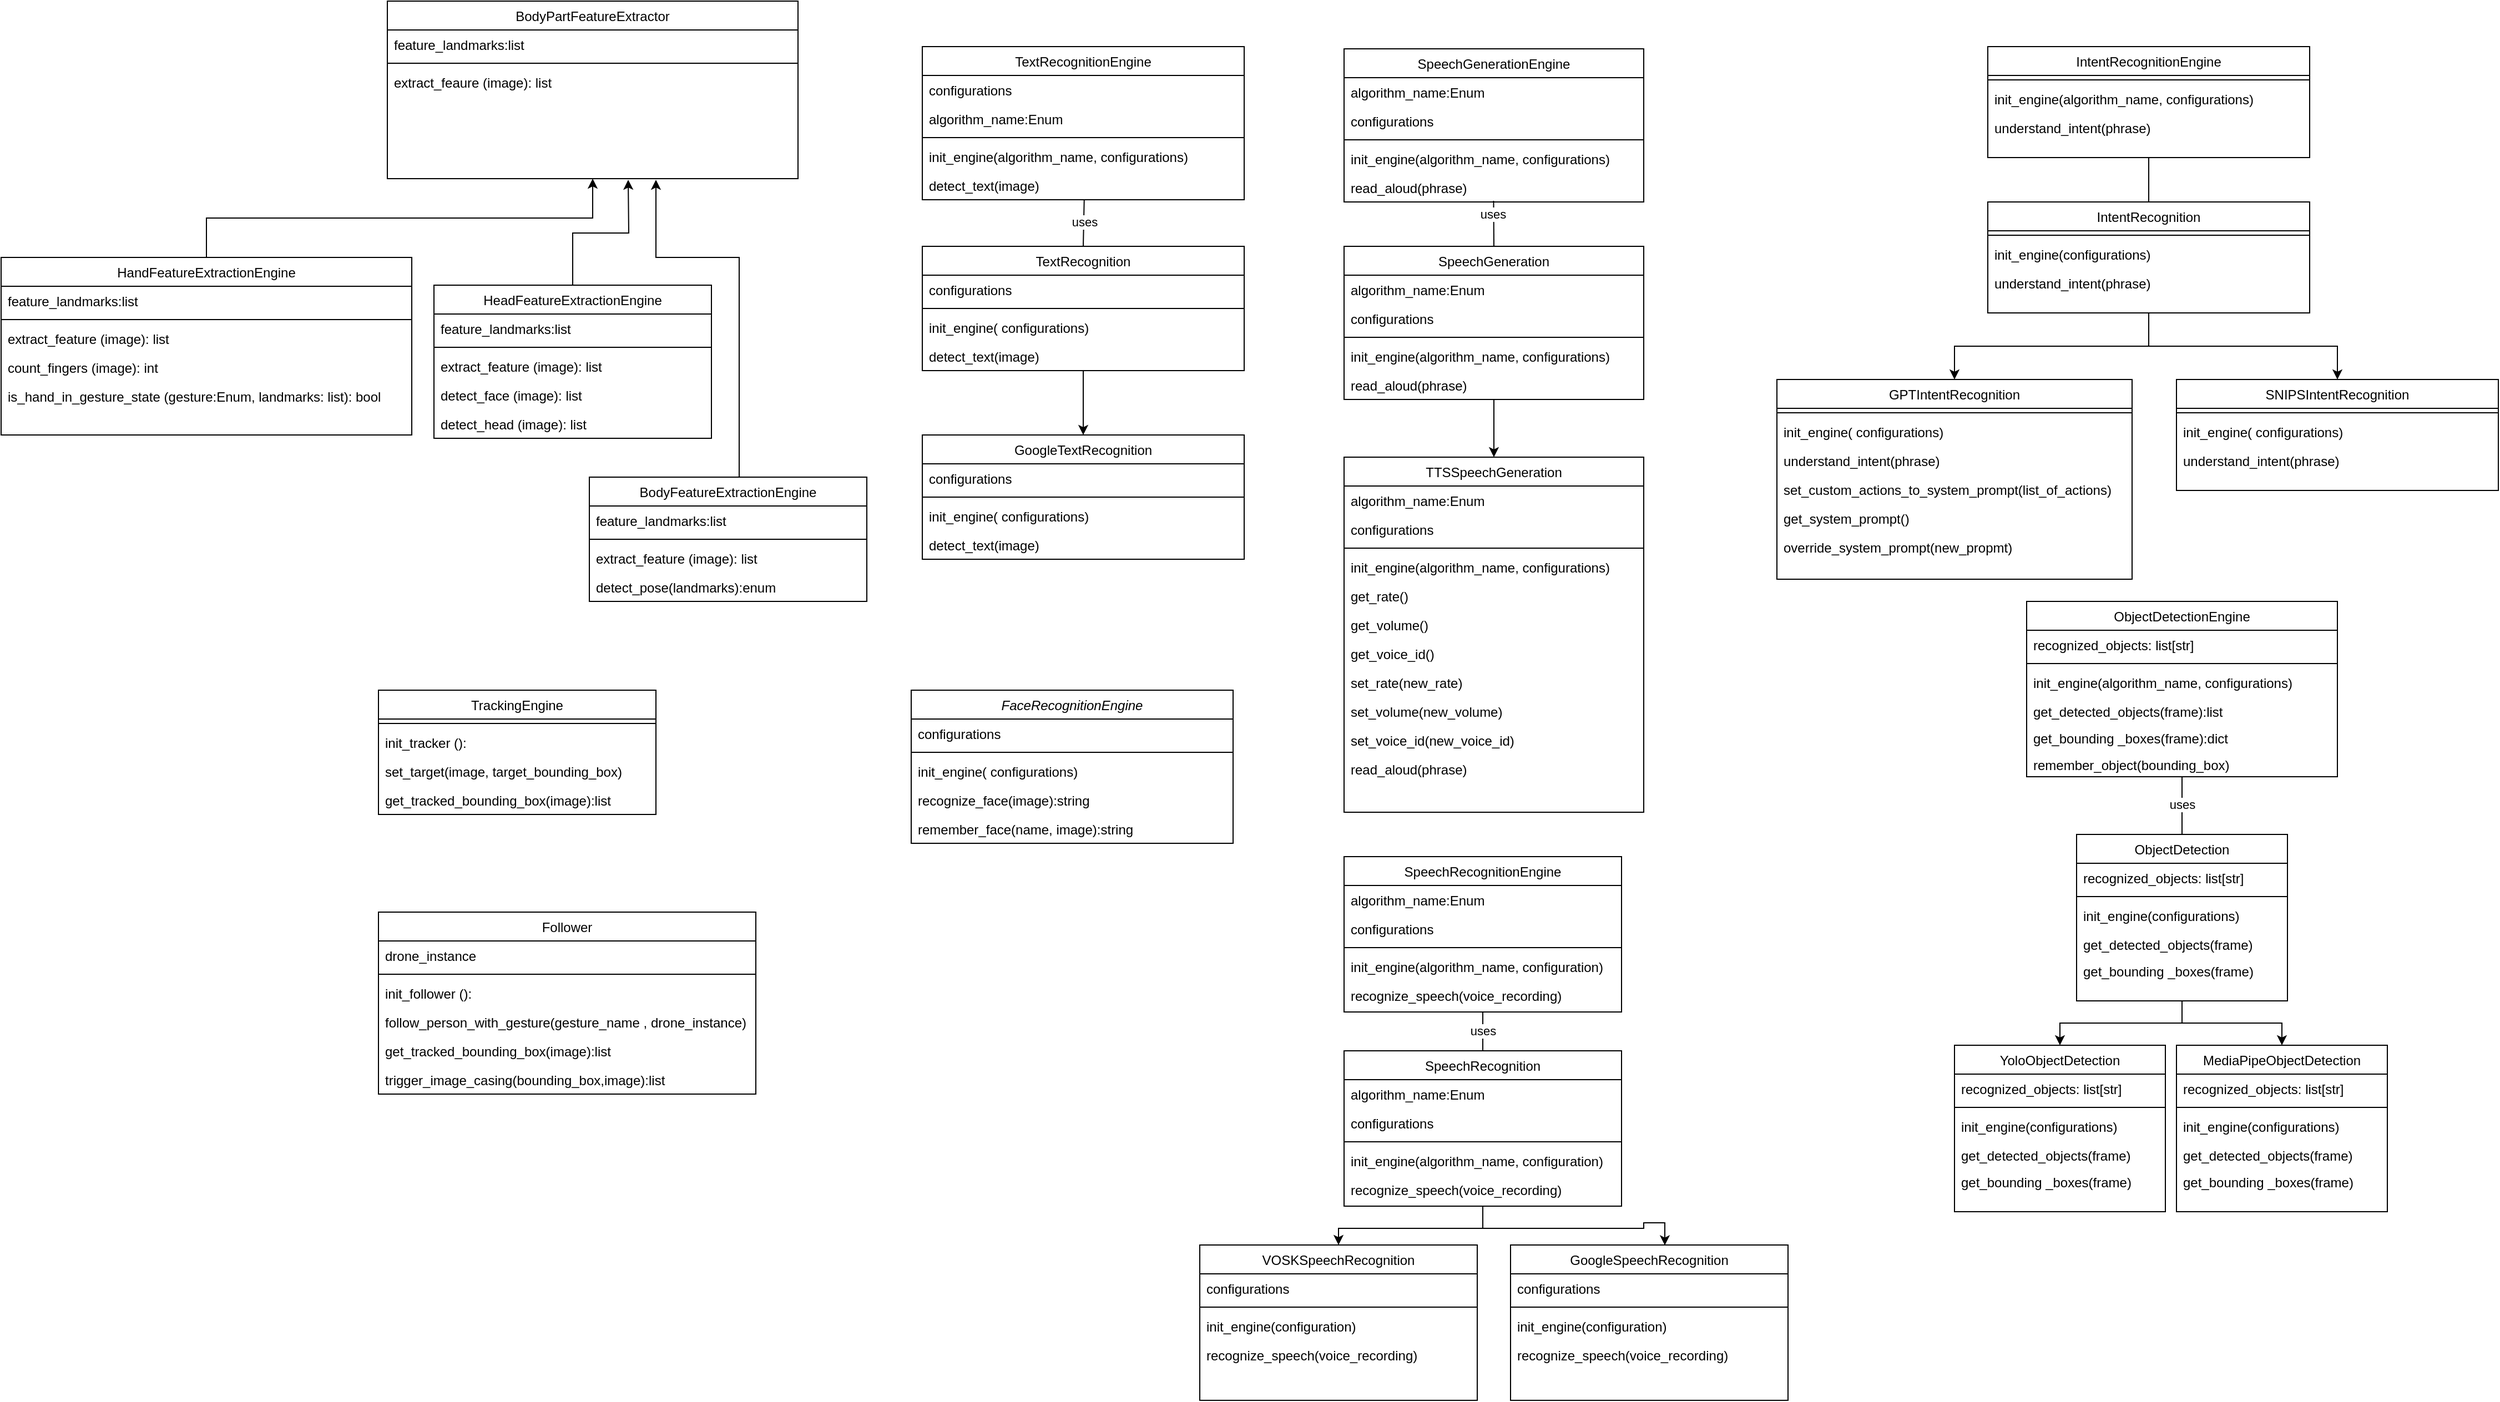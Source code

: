 <mxfile version="22.0.4" type="github">
  <diagram id="C5RBs43oDa-KdzZeNtuy" name="Page-1">
    <mxGraphModel dx="3430" dy="1370" grid="1" gridSize="10" guides="1" tooltips="1" connect="1" arrows="1" fold="1" page="1" pageScale="1" pageWidth="827" pageHeight="1169" math="0" shadow="0">
      <root>
        <mxCell id="WIyWlLk6GJQsqaUBKTNV-0" />
        <mxCell id="WIyWlLk6GJQsqaUBKTNV-1" parent="WIyWlLk6GJQsqaUBKTNV-0" />
        <mxCell id="zkfFHV4jXpPFQw0GAbJ--0" value="FaceRecognitionEngine" style="swimlane;fontStyle=2;align=center;verticalAlign=top;childLayout=stackLayout;horizontal=1;startSize=26;horizontalStack=0;resizeParent=1;resizeLast=0;collapsible=1;marginBottom=0;rounded=0;shadow=0;strokeWidth=1;" parent="WIyWlLk6GJQsqaUBKTNV-1" vertex="1">
          <mxGeometry x="80" y="640" width="290" height="138" as="geometry">
            <mxRectangle x="230" y="140" width="160" height="26" as="alternateBounds" />
          </mxGeometry>
        </mxCell>
        <mxCell id="zkfFHV4jXpPFQw0GAbJ--2" value="configurations" style="text;align=left;verticalAlign=top;spacingLeft=4;spacingRight=4;overflow=hidden;rotatable=0;points=[[0,0.5],[1,0.5]];portConstraint=eastwest;rounded=0;shadow=0;html=0;" parent="zkfFHV4jXpPFQw0GAbJ--0" vertex="1">
          <mxGeometry y="26" width="290" height="26" as="geometry" />
        </mxCell>
        <mxCell id="zkfFHV4jXpPFQw0GAbJ--4" value="" style="line;html=1;strokeWidth=1;align=left;verticalAlign=middle;spacingTop=-1;spacingLeft=3;spacingRight=3;rotatable=0;labelPosition=right;points=[];portConstraint=eastwest;" parent="zkfFHV4jXpPFQw0GAbJ--0" vertex="1">
          <mxGeometry y="52" width="290" height="8" as="geometry" />
        </mxCell>
        <mxCell id="l2ZgDO4dII3YP5zcnr-f-257" value="init_engine( configurations)" style="text;align=left;verticalAlign=top;spacingLeft=4;spacingRight=4;overflow=hidden;rotatable=0;points=[[0,0.5],[1,0.5]];portConstraint=eastwest;" vertex="1" parent="zkfFHV4jXpPFQw0GAbJ--0">
          <mxGeometry y="60" width="290" height="26" as="geometry" />
        </mxCell>
        <mxCell id="zkfFHV4jXpPFQw0GAbJ--5" value="recognize_face(image):string" style="text;align=left;verticalAlign=top;spacingLeft=4;spacingRight=4;overflow=hidden;rotatable=0;points=[[0,0.5],[1,0.5]];portConstraint=eastwest;" parent="zkfFHV4jXpPFQw0GAbJ--0" vertex="1">
          <mxGeometry y="86" width="290" height="26" as="geometry" />
        </mxCell>
        <mxCell id="l2ZgDO4dII3YP5zcnr-f-260" value="remember_face(name, image):string" style="text;align=left;verticalAlign=top;spacingLeft=4;spacingRight=4;overflow=hidden;rotatable=0;points=[[0,0.5],[1,0.5]];portConstraint=eastwest;" vertex="1" parent="zkfFHV4jXpPFQw0GAbJ--0">
          <mxGeometry y="112" width="290" height="26" as="geometry" />
        </mxCell>
        <mxCell id="zkfFHV4jXpPFQw0GAbJ--13" value="TextRecognitionEngine" style="swimlane;fontStyle=0;align=center;verticalAlign=top;childLayout=stackLayout;horizontal=1;startSize=26;horizontalStack=0;resizeParent=1;resizeLast=0;collapsible=1;marginBottom=0;rounded=0;shadow=0;strokeWidth=1;" parent="WIyWlLk6GJQsqaUBKTNV-1" vertex="1">
          <mxGeometry x="90" y="60" width="290" height="138" as="geometry">
            <mxRectangle x="340" y="380" width="170" height="26" as="alternateBounds" />
          </mxGeometry>
        </mxCell>
        <mxCell id="l2ZgDO4dII3YP5zcnr-f-207" value="configurations" style="text;align=left;verticalAlign=top;spacingLeft=4;spacingRight=4;overflow=hidden;rotatable=0;points=[[0,0.5],[1,0.5]];portConstraint=eastwest;rounded=0;shadow=0;html=0;" vertex="1" parent="zkfFHV4jXpPFQw0GAbJ--13">
          <mxGeometry y="26" width="290" height="26" as="geometry" />
        </mxCell>
        <mxCell id="l2ZgDO4dII3YP5zcnr-f-206" value="algorithm_name:Enum" style="text;align=left;verticalAlign=top;spacingLeft=4;spacingRight=4;overflow=hidden;rotatable=0;points=[[0,0.5],[1,0.5]];portConstraint=eastwest;" vertex="1" parent="zkfFHV4jXpPFQw0GAbJ--13">
          <mxGeometry y="52" width="290" height="26" as="geometry" />
        </mxCell>
        <mxCell id="zkfFHV4jXpPFQw0GAbJ--15" value="" style="line;html=1;strokeWidth=1;align=left;verticalAlign=middle;spacingTop=-1;spacingLeft=3;spacingRight=3;rotatable=0;labelPosition=right;points=[];portConstraint=eastwest;" parent="zkfFHV4jXpPFQw0GAbJ--13" vertex="1">
          <mxGeometry y="78" width="290" height="8" as="geometry" />
        </mxCell>
        <mxCell id="l2ZgDO4dII3YP5zcnr-f-208" value="init_engine(algorithm_name, configurations)" style="text;align=left;verticalAlign=top;spacingLeft=4;spacingRight=4;overflow=hidden;rotatable=0;points=[[0,0.5],[1,0.5]];portConstraint=eastwest;" vertex="1" parent="zkfFHV4jXpPFQw0GAbJ--13">
          <mxGeometry y="86" width="290" height="26" as="geometry" />
        </mxCell>
        <mxCell id="l2ZgDO4dII3YP5zcnr-f-209" value="detect_text(image)" style="text;align=left;verticalAlign=top;spacingLeft=4;spacingRight=4;overflow=hidden;rotatable=0;points=[[0,0.5],[1,0.5]];portConstraint=eastwest;" vertex="1" parent="zkfFHV4jXpPFQw0GAbJ--13">
          <mxGeometry y="112" width="290" height="26" as="geometry" />
        </mxCell>
        <mxCell id="l2ZgDO4dII3YP5zcnr-f-74" value="" style="edgeStyle=orthogonalEdgeStyle;rounded=0;orthogonalLoop=1;jettySize=auto;html=1;entryX=0.5;entryY=0;entryDx=0;entryDy=0;" edge="1" parent="WIyWlLk6GJQsqaUBKTNV-1" source="l2ZgDO4dII3YP5zcnr-f-0" target="l2ZgDO4dII3YP5zcnr-f-81">
          <mxGeometry relative="1" as="geometry" />
        </mxCell>
        <mxCell id="l2ZgDO4dII3YP5zcnr-f-87" style="edgeStyle=orthogonalEdgeStyle;rounded=0;orthogonalLoop=1;jettySize=auto;html=1;" edge="1" parent="WIyWlLk6GJQsqaUBKTNV-1" source="l2ZgDO4dII3YP5zcnr-f-0" target="l2ZgDO4dII3YP5zcnr-f-68">
          <mxGeometry relative="1" as="geometry" />
        </mxCell>
        <mxCell id="l2ZgDO4dII3YP5zcnr-f-0" value="ObjectDetection" style="swimlane;fontStyle=0;align=center;verticalAlign=top;childLayout=stackLayout;horizontal=1;startSize=26;horizontalStack=0;resizeParent=1;resizeLast=0;collapsible=1;marginBottom=0;rounded=0;shadow=0;strokeWidth=1;" vertex="1" parent="WIyWlLk6GJQsqaUBKTNV-1">
          <mxGeometry x="1130" y="770" width="190" height="150" as="geometry">
            <mxRectangle x="550" y="140" width="160" height="26" as="alternateBounds" />
          </mxGeometry>
        </mxCell>
        <mxCell id="l2ZgDO4dII3YP5zcnr-f-1" value="recognized_objects: list[str]&#xa;" style="text;align=left;verticalAlign=top;spacingLeft=4;spacingRight=4;overflow=hidden;rotatable=0;points=[[0,0.5],[1,0.5]];portConstraint=eastwest;" vertex="1" parent="l2ZgDO4dII3YP5zcnr-f-0">
          <mxGeometry y="26" width="190" height="26" as="geometry" />
        </mxCell>
        <mxCell id="l2ZgDO4dII3YP5zcnr-f-6" value="" style="line;html=1;strokeWidth=1;align=left;verticalAlign=middle;spacingTop=-1;spacingLeft=3;spacingRight=3;rotatable=0;labelPosition=right;points=[];portConstraint=eastwest;" vertex="1" parent="l2ZgDO4dII3YP5zcnr-f-0">
          <mxGeometry y="52" width="190" height="8" as="geometry" />
        </mxCell>
        <mxCell id="l2ZgDO4dII3YP5zcnr-f-7" value="init_engine(configurations)" style="text;align=left;verticalAlign=top;spacingLeft=4;spacingRight=4;overflow=hidden;rotatable=0;points=[[0,0.5],[1,0.5]];portConstraint=eastwest;" vertex="1" parent="l2ZgDO4dII3YP5zcnr-f-0">
          <mxGeometry y="60" width="190" height="26" as="geometry" />
        </mxCell>
        <mxCell id="l2ZgDO4dII3YP5zcnr-f-8" value="get_detected_objects(frame)" style="text;align=left;verticalAlign=top;spacingLeft=4;spacingRight=4;overflow=hidden;rotatable=0;points=[[0,0.5],[1,0.5]];portConstraint=eastwest;" vertex="1" parent="l2ZgDO4dII3YP5zcnr-f-0">
          <mxGeometry y="86" width="190" height="24" as="geometry" />
        </mxCell>
        <mxCell id="l2ZgDO4dII3YP5zcnr-f-67" value="get_bounding _boxes(frame)" style="text;align=left;verticalAlign=top;spacingLeft=4;spacingRight=4;overflow=hidden;rotatable=0;points=[[0,0.5],[1,0.5]];portConstraint=eastwest;" vertex="1" parent="l2ZgDO4dII3YP5zcnr-f-0">
          <mxGeometry y="110" width="190" height="24" as="geometry" />
        </mxCell>
        <mxCell id="l2ZgDO4dII3YP5zcnr-f-43" value="" style="edgeStyle=orthogonalEdgeStyle;rounded=0;orthogonalLoop=1;jettySize=auto;html=1;exitX=0.5;exitY=1;exitDx=0;exitDy=0;" edge="1" parent="WIyWlLk6GJQsqaUBKTNV-1" source="l2ZgDO4dII3YP5zcnr-f-9" target="l2ZgDO4dII3YP5zcnr-f-39">
          <mxGeometry relative="1" as="geometry" />
        </mxCell>
        <mxCell id="l2ZgDO4dII3YP5zcnr-f-48" value="" style="edgeStyle=orthogonalEdgeStyle;rounded=0;orthogonalLoop=1;jettySize=auto;html=1;" edge="1" parent="WIyWlLk6GJQsqaUBKTNV-1" source="l2ZgDO4dII3YP5zcnr-f-9" target="l2ZgDO4dII3YP5zcnr-f-44">
          <mxGeometry relative="1" as="geometry" />
        </mxCell>
        <mxCell id="l2ZgDO4dII3YP5zcnr-f-9" value="IntentRecognition" style="swimlane;fontStyle=0;align=center;verticalAlign=top;childLayout=stackLayout;horizontal=1;startSize=26;horizontalStack=0;resizeParent=1;resizeLast=0;collapsible=1;marginBottom=0;rounded=0;shadow=0;strokeWidth=1;" vertex="1" parent="WIyWlLk6GJQsqaUBKTNV-1">
          <mxGeometry x="1050" y="200" width="290" height="100" as="geometry">
            <mxRectangle x="550" y="140" width="160" height="26" as="alternateBounds" />
          </mxGeometry>
        </mxCell>
        <mxCell id="l2ZgDO4dII3YP5zcnr-f-15" value="" style="line;html=1;strokeWidth=1;align=left;verticalAlign=middle;spacingTop=-1;spacingLeft=3;spacingRight=3;rotatable=0;labelPosition=right;points=[];portConstraint=eastwest;" vertex="1" parent="l2ZgDO4dII3YP5zcnr-f-9">
          <mxGeometry y="26" width="290" height="8" as="geometry" />
        </mxCell>
        <mxCell id="l2ZgDO4dII3YP5zcnr-f-16" value="init_engine(configurations)" style="text;align=left;verticalAlign=top;spacingLeft=4;spacingRight=4;overflow=hidden;rotatable=0;points=[[0,0.5],[1,0.5]];portConstraint=eastwest;" vertex="1" parent="l2ZgDO4dII3YP5zcnr-f-9">
          <mxGeometry y="34" width="290" height="26" as="geometry" />
        </mxCell>
        <mxCell id="l2ZgDO4dII3YP5zcnr-f-17" value="understand_intent(phrase)" style="text;align=left;verticalAlign=top;spacingLeft=4;spacingRight=4;overflow=hidden;rotatable=0;points=[[0,0.5],[1,0.5]];portConstraint=eastwest;" vertex="1" parent="l2ZgDO4dII3YP5zcnr-f-9">
          <mxGeometry y="60" width="290" height="26" as="geometry" />
        </mxCell>
        <mxCell id="l2ZgDO4dII3YP5zcnr-f-18" value="SpeechRecognitionEngine" style="swimlane;fontStyle=0;align=center;verticalAlign=top;childLayout=stackLayout;horizontal=1;startSize=26;horizontalStack=0;resizeParent=1;resizeLast=0;collapsible=1;marginBottom=0;rounded=0;shadow=0;strokeWidth=1;" vertex="1" parent="WIyWlLk6GJQsqaUBKTNV-1">
          <mxGeometry x="470" y="790" width="250" height="140" as="geometry">
            <mxRectangle x="550" y="140" width="160" height="26" as="alternateBounds" />
          </mxGeometry>
        </mxCell>
        <mxCell id="l2ZgDO4dII3YP5zcnr-f-19" value="algorithm_name:Enum" style="text;align=left;verticalAlign=top;spacingLeft=4;spacingRight=4;overflow=hidden;rotatable=0;points=[[0,0.5],[1,0.5]];portConstraint=eastwest;" vertex="1" parent="l2ZgDO4dII3YP5zcnr-f-18">
          <mxGeometry y="26" width="250" height="26" as="geometry" />
        </mxCell>
        <mxCell id="l2ZgDO4dII3YP5zcnr-f-20" value="configurations" style="text;align=left;verticalAlign=top;spacingLeft=4;spacingRight=4;overflow=hidden;rotatable=0;points=[[0,0.5],[1,0.5]];portConstraint=eastwest;rounded=0;shadow=0;html=0;" vertex="1" parent="l2ZgDO4dII3YP5zcnr-f-18">
          <mxGeometry y="52" width="250" height="26" as="geometry" />
        </mxCell>
        <mxCell id="l2ZgDO4dII3YP5zcnr-f-24" value="" style="line;html=1;strokeWidth=1;align=left;verticalAlign=middle;spacingTop=-1;spacingLeft=3;spacingRight=3;rotatable=0;labelPosition=right;points=[];portConstraint=eastwest;" vertex="1" parent="l2ZgDO4dII3YP5zcnr-f-18">
          <mxGeometry y="78" width="250" height="8" as="geometry" />
        </mxCell>
        <mxCell id="l2ZgDO4dII3YP5zcnr-f-25" value="init_engine(algorithm_name, configuration)" style="text;align=left;verticalAlign=top;spacingLeft=4;spacingRight=4;overflow=hidden;rotatable=0;points=[[0,0.5],[1,0.5]];portConstraint=eastwest;" vertex="1" parent="l2ZgDO4dII3YP5zcnr-f-18">
          <mxGeometry y="86" width="250" height="26" as="geometry" />
        </mxCell>
        <mxCell id="l2ZgDO4dII3YP5zcnr-f-26" value="recognize_speech(voice_recording)" style="text;align=left;verticalAlign=top;spacingLeft=4;spacingRight=4;overflow=hidden;rotatable=0;points=[[0,0.5],[1,0.5]];portConstraint=eastwest;" vertex="1" parent="l2ZgDO4dII3YP5zcnr-f-18">
          <mxGeometry y="112" width="250" height="26" as="geometry" />
        </mxCell>
        <mxCell id="l2ZgDO4dII3YP5zcnr-f-27" value="SpeechGenerationEngine" style="swimlane;fontStyle=0;align=center;verticalAlign=top;childLayout=stackLayout;horizontal=1;startSize=26;horizontalStack=0;resizeParent=1;resizeLast=0;collapsible=1;marginBottom=0;rounded=0;shadow=0;strokeWidth=1;" vertex="1" parent="WIyWlLk6GJQsqaUBKTNV-1">
          <mxGeometry x="470" y="62" width="270" height="138" as="geometry">
            <mxRectangle x="550" y="140" width="160" height="26" as="alternateBounds" />
          </mxGeometry>
        </mxCell>
        <mxCell id="l2ZgDO4dII3YP5zcnr-f-28" value="algorithm_name:Enum" style="text;align=left;verticalAlign=top;spacingLeft=4;spacingRight=4;overflow=hidden;rotatable=0;points=[[0,0.5],[1,0.5]];portConstraint=eastwest;" vertex="1" parent="l2ZgDO4dII3YP5zcnr-f-27">
          <mxGeometry y="26" width="270" height="26" as="geometry" />
        </mxCell>
        <mxCell id="l2ZgDO4dII3YP5zcnr-f-29" value="configurations" style="text;align=left;verticalAlign=top;spacingLeft=4;spacingRight=4;overflow=hidden;rotatable=0;points=[[0,0.5],[1,0.5]];portConstraint=eastwest;rounded=0;shadow=0;html=0;" vertex="1" parent="l2ZgDO4dII3YP5zcnr-f-27">
          <mxGeometry y="52" width="270" height="26" as="geometry" />
        </mxCell>
        <mxCell id="l2ZgDO4dII3YP5zcnr-f-33" value="" style="line;html=1;strokeWidth=1;align=left;verticalAlign=middle;spacingTop=-1;spacingLeft=3;spacingRight=3;rotatable=0;labelPosition=right;points=[];portConstraint=eastwest;" vertex="1" parent="l2ZgDO4dII3YP5zcnr-f-27">
          <mxGeometry y="78" width="270" height="8" as="geometry" />
        </mxCell>
        <mxCell id="l2ZgDO4dII3YP5zcnr-f-34" value="init_engine(algorithm_name, configurations)" style="text;align=left;verticalAlign=top;spacingLeft=4;spacingRight=4;overflow=hidden;rotatable=0;points=[[0,0.5],[1,0.5]];portConstraint=eastwest;" vertex="1" parent="l2ZgDO4dII3YP5zcnr-f-27">
          <mxGeometry y="86" width="270" height="26" as="geometry" />
        </mxCell>
        <mxCell id="l2ZgDO4dII3YP5zcnr-f-159" value="read_aloud(phrase)" style="text;align=left;verticalAlign=top;spacingLeft=4;spacingRight=4;overflow=hidden;rotatable=0;points=[[0,0.5],[1,0.5]];portConstraint=eastwest;" vertex="1" parent="l2ZgDO4dII3YP5zcnr-f-27">
          <mxGeometry y="112" width="270" height="26" as="geometry" />
        </mxCell>
        <mxCell id="l2ZgDO4dII3YP5zcnr-f-39" value="SNIPSIntentRecognition" style="swimlane;fontStyle=0;align=center;verticalAlign=top;childLayout=stackLayout;horizontal=1;startSize=26;horizontalStack=0;resizeParent=1;resizeLast=0;collapsible=1;marginBottom=0;rounded=0;shadow=0;strokeWidth=1;" vertex="1" parent="WIyWlLk6GJQsqaUBKTNV-1">
          <mxGeometry x="1220" y="360" width="290" height="100" as="geometry">
            <mxRectangle x="550" y="140" width="160" height="26" as="alternateBounds" />
          </mxGeometry>
        </mxCell>
        <mxCell id="l2ZgDO4dII3YP5zcnr-f-40" value="" style="line;html=1;strokeWidth=1;align=left;verticalAlign=middle;spacingTop=-1;spacingLeft=3;spacingRight=3;rotatable=0;labelPosition=right;points=[];portConstraint=eastwest;" vertex="1" parent="l2ZgDO4dII3YP5zcnr-f-39">
          <mxGeometry y="26" width="290" height="8" as="geometry" />
        </mxCell>
        <mxCell id="l2ZgDO4dII3YP5zcnr-f-41" value="init_engine( configurations)" style="text;align=left;verticalAlign=top;spacingLeft=4;spacingRight=4;overflow=hidden;rotatable=0;points=[[0,0.5],[1,0.5]];portConstraint=eastwest;" vertex="1" parent="l2ZgDO4dII3YP5zcnr-f-39">
          <mxGeometry y="34" width="290" height="26" as="geometry" />
        </mxCell>
        <mxCell id="l2ZgDO4dII3YP5zcnr-f-42" value="understand_intent(phrase)" style="text;align=left;verticalAlign=top;spacingLeft=4;spacingRight=4;overflow=hidden;rotatable=0;points=[[0,0.5],[1,0.5]];portConstraint=eastwest;" vertex="1" parent="l2ZgDO4dII3YP5zcnr-f-39">
          <mxGeometry y="60" width="290" height="26" as="geometry" />
        </mxCell>
        <mxCell id="l2ZgDO4dII3YP5zcnr-f-44" value="GPTIntentRecognition" style="swimlane;fontStyle=0;align=center;verticalAlign=top;childLayout=stackLayout;horizontal=1;startSize=26;horizontalStack=0;resizeParent=1;resizeLast=0;collapsible=1;marginBottom=0;rounded=0;shadow=0;strokeWidth=1;" vertex="1" parent="WIyWlLk6GJQsqaUBKTNV-1">
          <mxGeometry x="860" y="360" width="320" height="180" as="geometry">
            <mxRectangle x="550" y="140" width="160" height="26" as="alternateBounds" />
          </mxGeometry>
        </mxCell>
        <mxCell id="l2ZgDO4dII3YP5zcnr-f-45" value="" style="line;html=1;strokeWidth=1;align=left;verticalAlign=middle;spacingTop=-1;spacingLeft=3;spacingRight=3;rotatable=0;labelPosition=right;points=[];portConstraint=eastwest;" vertex="1" parent="l2ZgDO4dII3YP5zcnr-f-44">
          <mxGeometry y="26" width="320" height="8" as="geometry" />
        </mxCell>
        <mxCell id="l2ZgDO4dII3YP5zcnr-f-46" value="init_engine( configurations)" style="text;align=left;verticalAlign=top;spacingLeft=4;spacingRight=4;overflow=hidden;rotatable=0;points=[[0,0.5],[1,0.5]];portConstraint=eastwest;" vertex="1" parent="l2ZgDO4dII3YP5zcnr-f-44">
          <mxGeometry y="34" width="320" height="26" as="geometry" />
        </mxCell>
        <mxCell id="l2ZgDO4dII3YP5zcnr-f-47" value="understand_intent(phrase)" style="text;align=left;verticalAlign=top;spacingLeft=4;spacingRight=4;overflow=hidden;rotatable=0;points=[[0,0.5],[1,0.5]];portConstraint=eastwest;" vertex="1" parent="l2ZgDO4dII3YP5zcnr-f-44">
          <mxGeometry y="60" width="320" height="26" as="geometry" />
        </mxCell>
        <mxCell id="l2ZgDO4dII3YP5zcnr-f-50" value="set_custom_actions_to_system_prompt(list_of_actions)" style="text;align=left;verticalAlign=top;spacingLeft=4;spacingRight=4;overflow=hidden;rotatable=0;points=[[0,0.5],[1,0.5]];portConstraint=eastwest;" vertex="1" parent="l2ZgDO4dII3YP5zcnr-f-44">
          <mxGeometry y="86" width="320" height="26" as="geometry" />
        </mxCell>
        <mxCell id="l2ZgDO4dII3YP5zcnr-f-51" value="get_system_prompt()" style="text;align=left;verticalAlign=top;spacingLeft=4;spacingRight=4;overflow=hidden;rotatable=0;points=[[0,0.5],[1,0.5]];portConstraint=eastwest;" vertex="1" parent="l2ZgDO4dII3YP5zcnr-f-44">
          <mxGeometry y="112" width="320" height="26" as="geometry" />
        </mxCell>
        <mxCell id="l2ZgDO4dII3YP5zcnr-f-52" value="override_system_prompt(new_propmt)" style="text;align=left;verticalAlign=top;spacingLeft=4;spacingRight=4;overflow=hidden;rotatable=0;points=[[0,0.5],[1,0.5]];portConstraint=eastwest;" vertex="1" parent="l2ZgDO4dII3YP5zcnr-f-44">
          <mxGeometry y="138" width="320" height="26" as="geometry" />
        </mxCell>
        <mxCell id="l2ZgDO4dII3YP5zcnr-f-53" value="IntentRecognitionEngine" style="swimlane;fontStyle=0;align=center;verticalAlign=top;childLayout=stackLayout;horizontal=1;startSize=26;horizontalStack=0;resizeParent=1;resizeLast=0;collapsible=1;marginBottom=0;rounded=0;shadow=0;strokeWidth=1;" vertex="1" parent="WIyWlLk6GJQsqaUBKTNV-1">
          <mxGeometry x="1050" y="60" width="290" height="100" as="geometry">
            <mxRectangle x="550" y="140" width="160" height="26" as="alternateBounds" />
          </mxGeometry>
        </mxCell>
        <mxCell id="l2ZgDO4dII3YP5zcnr-f-54" value="" style="line;html=1;strokeWidth=1;align=left;verticalAlign=middle;spacingTop=-1;spacingLeft=3;spacingRight=3;rotatable=0;labelPosition=right;points=[];portConstraint=eastwest;" vertex="1" parent="l2ZgDO4dII3YP5zcnr-f-53">
          <mxGeometry y="26" width="290" height="8" as="geometry" />
        </mxCell>
        <mxCell id="l2ZgDO4dII3YP5zcnr-f-55" value="init_engine(algorithm_name, configurations)" style="text;align=left;verticalAlign=top;spacingLeft=4;spacingRight=4;overflow=hidden;rotatable=0;points=[[0,0.5],[1,0.5]];portConstraint=eastwest;" vertex="1" parent="l2ZgDO4dII3YP5zcnr-f-53">
          <mxGeometry y="34" width="290" height="26" as="geometry" />
        </mxCell>
        <mxCell id="l2ZgDO4dII3YP5zcnr-f-56" value="understand_intent(phrase)" style="text;align=left;verticalAlign=top;spacingLeft=4;spacingRight=4;overflow=hidden;rotatable=0;points=[[0,0.5],[1,0.5]];portConstraint=eastwest;" vertex="1" parent="l2ZgDO4dII3YP5zcnr-f-53">
          <mxGeometry y="60" width="290" height="26" as="geometry" />
        </mxCell>
        <mxCell id="l2ZgDO4dII3YP5zcnr-f-59" value="" style="endArrow=none;html=1;rounded=0;entryX=0.5;entryY=1;entryDx=0;entryDy=0;exitX=0.5;exitY=0;exitDx=0;exitDy=0;" edge="1" parent="WIyWlLk6GJQsqaUBKTNV-1" source="l2ZgDO4dII3YP5zcnr-f-9" target="l2ZgDO4dII3YP5zcnr-f-53">
          <mxGeometry width="50" height="50" relative="1" as="geometry">
            <mxPoint x="1110" y="370" as="sourcePoint" />
            <mxPoint x="1160" y="320" as="targetPoint" />
          </mxGeometry>
        </mxCell>
        <mxCell id="l2ZgDO4dII3YP5zcnr-f-68" value="YoloObjectDetection" style="swimlane;fontStyle=0;align=center;verticalAlign=top;childLayout=stackLayout;horizontal=1;startSize=26;horizontalStack=0;resizeParent=1;resizeLast=0;collapsible=1;marginBottom=0;rounded=0;shadow=0;strokeWidth=1;" vertex="1" parent="WIyWlLk6GJQsqaUBKTNV-1">
          <mxGeometry x="1020" y="960" width="190" height="150" as="geometry">
            <mxRectangle x="550" y="140" width="160" height="26" as="alternateBounds" />
          </mxGeometry>
        </mxCell>
        <mxCell id="l2ZgDO4dII3YP5zcnr-f-69" value="recognized_objects: list[str]&#xa;" style="text;align=left;verticalAlign=top;spacingLeft=4;spacingRight=4;overflow=hidden;rotatable=0;points=[[0,0.5],[1,0.5]];portConstraint=eastwest;" vertex="1" parent="l2ZgDO4dII3YP5zcnr-f-68">
          <mxGeometry y="26" width="190" height="26" as="geometry" />
        </mxCell>
        <mxCell id="l2ZgDO4dII3YP5zcnr-f-70" value="" style="line;html=1;strokeWidth=1;align=left;verticalAlign=middle;spacingTop=-1;spacingLeft=3;spacingRight=3;rotatable=0;labelPosition=right;points=[];portConstraint=eastwest;" vertex="1" parent="l2ZgDO4dII3YP5zcnr-f-68">
          <mxGeometry y="52" width="190" height="8" as="geometry" />
        </mxCell>
        <mxCell id="l2ZgDO4dII3YP5zcnr-f-71" value="init_engine(configurations)" style="text;align=left;verticalAlign=top;spacingLeft=4;spacingRight=4;overflow=hidden;rotatable=0;points=[[0,0.5],[1,0.5]];portConstraint=eastwest;" vertex="1" parent="l2ZgDO4dII3YP5zcnr-f-68">
          <mxGeometry y="60" width="190" height="26" as="geometry" />
        </mxCell>
        <mxCell id="l2ZgDO4dII3YP5zcnr-f-72" value="get_detected_objects(frame)" style="text;align=left;verticalAlign=top;spacingLeft=4;spacingRight=4;overflow=hidden;rotatable=0;points=[[0,0.5],[1,0.5]];portConstraint=eastwest;" vertex="1" parent="l2ZgDO4dII3YP5zcnr-f-68">
          <mxGeometry y="86" width="190" height="24" as="geometry" />
        </mxCell>
        <mxCell id="l2ZgDO4dII3YP5zcnr-f-73" value="get_bounding _boxes(frame)" style="text;align=left;verticalAlign=top;spacingLeft=4;spacingRight=4;overflow=hidden;rotatable=0;points=[[0,0.5],[1,0.5]];portConstraint=eastwest;" vertex="1" parent="l2ZgDO4dII3YP5zcnr-f-68">
          <mxGeometry y="110" width="190" height="24" as="geometry" />
        </mxCell>
        <mxCell id="l2ZgDO4dII3YP5zcnr-f-75" value="ObjectDetectionEngine" style="swimlane;fontStyle=0;align=center;verticalAlign=top;childLayout=stackLayout;horizontal=1;startSize=26;horizontalStack=0;resizeParent=1;resizeLast=0;collapsible=1;marginBottom=0;rounded=0;shadow=0;strokeWidth=1;" vertex="1" parent="WIyWlLk6GJQsqaUBKTNV-1">
          <mxGeometry x="1085" y="560" width="280" height="158" as="geometry">
            <mxRectangle x="550" y="140" width="160" height="26" as="alternateBounds" />
          </mxGeometry>
        </mxCell>
        <mxCell id="l2ZgDO4dII3YP5zcnr-f-76" value="recognized_objects: list[str]&#xa;" style="text;align=left;verticalAlign=top;spacingLeft=4;spacingRight=4;overflow=hidden;rotatable=0;points=[[0,0.5],[1,0.5]];portConstraint=eastwest;" vertex="1" parent="l2ZgDO4dII3YP5zcnr-f-75">
          <mxGeometry y="26" width="280" height="26" as="geometry" />
        </mxCell>
        <mxCell id="l2ZgDO4dII3YP5zcnr-f-77" value="" style="line;html=1;strokeWidth=1;align=left;verticalAlign=middle;spacingTop=-1;spacingLeft=3;spacingRight=3;rotatable=0;labelPosition=right;points=[];portConstraint=eastwest;" vertex="1" parent="l2ZgDO4dII3YP5zcnr-f-75">
          <mxGeometry y="52" width="280" height="8" as="geometry" />
        </mxCell>
        <mxCell id="l2ZgDO4dII3YP5zcnr-f-78" value="init_engine(algorithm_name, configurations)" style="text;align=left;verticalAlign=top;spacingLeft=4;spacingRight=4;overflow=hidden;rotatable=0;points=[[0,0.5],[1,0.5]];portConstraint=eastwest;" vertex="1" parent="l2ZgDO4dII3YP5zcnr-f-75">
          <mxGeometry y="60" width="280" height="26" as="geometry" />
        </mxCell>
        <mxCell id="l2ZgDO4dII3YP5zcnr-f-79" value="get_detected_objects(frame):list" style="text;align=left;verticalAlign=top;spacingLeft=4;spacingRight=4;overflow=hidden;rotatable=0;points=[[0,0.5],[1,0.5]];portConstraint=eastwest;" vertex="1" parent="l2ZgDO4dII3YP5zcnr-f-75">
          <mxGeometry y="86" width="280" height="24" as="geometry" />
        </mxCell>
        <mxCell id="l2ZgDO4dII3YP5zcnr-f-80" value="get_bounding _boxes(frame):dict" style="text;align=left;verticalAlign=top;spacingLeft=4;spacingRight=4;overflow=hidden;rotatable=0;points=[[0,0.5],[1,0.5]];portConstraint=eastwest;" vertex="1" parent="l2ZgDO4dII3YP5zcnr-f-75">
          <mxGeometry y="110" width="280" height="24" as="geometry" />
        </mxCell>
        <mxCell id="l2ZgDO4dII3YP5zcnr-f-261" value="remember_object(bounding_box)" style="text;align=left;verticalAlign=top;spacingLeft=4;spacingRight=4;overflow=hidden;rotatable=0;points=[[0,0.5],[1,0.5]];portConstraint=eastwest;" vertex="1" parent="l2ZgDO4dII3YP5zcnr-f-75">
          <mxGeometry y="134" width="280" height="24" as="geometry" />
        </mxCell>
        <mxCell id="l2ZgDO4dII3YP5zcnr-f-81" value="MediaPipeObjectDetection" style="swimlane;fontStyle=0;align=center;verticalAlign=top;childLayout=stackLayout;horizontal=1;startSize=26;horizontalStack=0;resizeParent=1;resizeLast=0;collapsible=1;marginBottom=0;rounded=0;shadow=0;strokeWidth=1;" vertex="1" parent="WIyWlLk6GJQsqaUBKTNV-1">
          <mxGeometry x="1220" y="960" width="190" height="150" as="geometry">
            <mxRectangle x="550" y="140" width="160" height="26" as="alternateBounds" />
          </mxGeometry>
        </mxCell>
        <mxCell id="l2ZgDO4dII3YP5zcnr-f-82" value="recognized_objects: list[str]&#xa;" style="text;align=left;verticalAlign=top;spacingLeft=4;spacingRight=4;overflow=hidden;rotatable=0;points=[[0,0.5],[1,0.5]];portConstraint=eastwest;" vertex="1" parent="l2ZgDO4dII3YP5zcnr-f-81">
          <mxGeometry y="26" width="190" height="26" as="geometry" />
        </mxCell>
        <mxCell id="l2ZgDO4dII3YP5zcnr-f-83" value="" style="line;html=1;strokeWidth=1;align=left;verticalAlign=middle;spacingTop=-1;spacingLeft=3;spacingRight=3;rotatable=0;labelPosition=right;points=[];portConstraint=eastwest;" vertex="1" parent="l2ZgDO4dII3YP5zcnr-f-81">
          <mxGeometry y="52" width="190" height="8" as="geometry" />
        </mxCell>
        <mxCell id="l2ZgDO4dII3YP5zcnr-f-84" value="init_engine(configurations)" style="text;align=left;verticalAlign=top;spacingLeft=4;spacingRight=4;overflow=hidden;rotatable=0;points=[[0,0.5],[1,0.5]];portConstraint=eastwest;" vertex="1" parent="l2ZgDO4dII3YP5zcnr-f-81">
          <mxGeometry y="60" width="190" height="26" as="geometry" />
        </mxCell>
        <mxCell id="l2ZgDO4dII3YP5zcnr-f-85" value="get_detected_objects(frame)" style="text;align=left;verticalAlign=top;spacingLeft=4;spacingRight=4;overflow=hidden;rotatable=0;points=[[0,0.5],[1,0.5]];portConstraint=eastwest;" vertex="1" parent="l2ZgDO4dII3YP5zcnr-f-81">
          <mxGeometry y="86" width="190" height="24" as="geometry" />
        </mxCell>
        <mxCell id="l2ZgDO4dII3YP5zcnr-f-86" value="get_bounding _boxes(frame)" style="text;align=left;verticalAlign=top;spacingLeft=4;spacingRight=4;overflow=hidden;rotatable=0;points=[[0,0.5],[1,0.5]];portConstraint=eastwest;" vertex="1" parent="l2ZgDO4dII3YP5zcnr-f-81">
          <mxGeometry y="110" width="190" height="24" as="geometry" />
        </mxCell>
        <mxCell id="l2ZgDO4dII3YP5zcnr-f-88" value="" style="endArrow=none;html=1;rounded=0;entryX=0.5;entryY=1;entryDx=0;entryDy=0;exitX=0.5;exitY=0;exitDx=0;exitDy=0;" edge="1" parent="WIyWlLk6GJQsqaUBKTNV-1" source="l2ZgDO4dII3YP5zcnr-f-0" target="l2ZgDO4dII3YP5zcnr-f-75">
          <mxGeometry width="50" height="50" relative="1" as="geometry">
            <mxPoint x="1224.74" y="770" as="sourcePoint" />
            <mxPoint x="1224.74" y="730" as="targetPoint" />
          </mxGeometry>
        </mxCell>
        <mxCell id="l2ZgDO4dII3YP5zcnr-f-89" value="uses" style="edgeLabel;html=1;align=center;verticalAlign=middle;resizable=0;points=[];" vertex="1" connectable="0" parent="l2ZgDO4dII3YP5zcnr-f-88">
          <mxGeometry x="0.065" relative="1" as="geometry">
            <mxPoint as="offset" />
          </mxGeometry>
        </mxCell>
        <mxCell id="l2ZgDO4dII3YP5zcnr-f-173" value="" style="edgeStyle=orthogonalEdgeStyle;rounded=0;orthogonalLoop=1;jettySize=auto;html=1;" edge="1" parent="WIyWlLk6GJQsqaUBKTNV-1" source="l2ZgDO4dII3YP5zcnr-f-160" target="l2ZgDO4dII3YP5zcnr-f-167">
          <mxGeometry relative="1" as="geometry" />
        </mxCell>
        <mxCell id="l2ZgDO4dII3YP5zcnr-f-160" value="SpeechGeneration" style="swimlane;fontStyle=0;align=center;verticalAlign=top;childLayout=stackLayout;horizontal=1;startSize=26;horizontalStack=0;resizeParent=1;resizeLast=0;collapsible=1;marginBottom=0;rounded=0;shadow=0;strokeWidth=1;" vertex="1" parent="WIyWlLk6GJQsqaUBKTNV-1">
          <mxGeometry x="470" y="240" width="270" height="138" as="geometry">
            <mxRectangle x="550" y="140" width="160" height="26" as="alternateBounds" />
          </mxGeometry>
        </mxCell>
        <mxCell id="l2ZgDO4dII3YP5zcnr-f-161" value="algorithm_name:Enum" style="text;align=left;verticalAlign=top;spacingLeft=4;spacingRight=4;overflow=hidden;rotatable=0;points=[[0,0.5],[1,0.5]];portConstraint=eastwest;" vertex="1" parent="l2ZgDO4dII3YP5zcnr-f-160">
          <mxGeometry y="26" width="270" height="26" as="geometry" />
        </mxCell>
        <mxCell id="l2ZgDO4dII3YP5zcnr-f-162" value="configurations" style="text;align=left;verticalAlign=top;spacingLeft=4;spacingRight=4;overflow=hidden;rotatable=0;points=[[0,0.5],[1,0.5]];portConstraint=eastwest;rounded=0;shadow=0;html=0;" vertex="1" parent="l2ZgDO4dII3YP5zcnr-f-160">
          <mxGeometry y="52" width="270" height="26" as="geometry" />
        </mxCell>
        <mxCell id="l2ZgDO4dII3YP5zcnr-f-163" value="" style="line;html=1;strokeWidth=1;align=left;verticalAlign=middle;spacingTop=-1;spacingLeft=3;spacingRight=3;rotatable=0;labelPosition=right;points=[];portConstraint=eastwest;" vertex="1" parent="l2ZgDO4dII3YP5zcnr-f-160">
          <mxGeometry y="78" width="270" height="8" as="geometry" />
        </mxCell>
        <mxCell id="l2ZgDO4dII3YP5zcnr-f-164" value="init_engine(algorithm_name, configurations)" style="text;align=left;verticalAlign=top;spacingLeft=4;spacingRight=4;overflow=hidden;rotatable=0;points=[[0,0.5],[1,0.5]];portConstraint=eastwest;" vertex="1" parent="l2ZgDO4dII3YP5zcnr-f-160">
          <mxGeometry y="86" width="270" height="26" as="geometry" />
        </mxCell>
        <mxCell id="l2ZgDO4dII3YP5zcnr-f-165" value="read_aloud(phrase)" style="text;align=left;verticalAlign=top;spacingLeft=4;spacingRight=4;overflow=hidden;rotatable=0;points=[[0,0.5],[1,0.5]];portConstraint=eastwest;" vertex="1" parent="l2ZgDO4dII3YP5zcnr-f-160">
          <mxGeometry y="112" width="270" height="26" as="geometry" />
        </mxCell>
        <mxCell id="l2ZgDO4dII3YP5zcnr-f-167" value="TTSSpeechGeneration" style="swimlane;fontStyle=0;align=center;verticalAlign=top;childLayout=stackLayout;horizontal=1;startSize=26;horizontalStack=0;resizeParent=1;resizeLast=0;collapsible=1;marginBottom=0;rounded=0;shadow=0;strokeWidth=1;" vertex="1" parent="WIyWlLk6GJQsqaUBKTNV-1">
          <mxGeometry x="470" y="430" width="270" height="320" as="geometry">
            <mxRectangle x="550" y="140" width="160" height="26" as="alternateBounds" />
          </mxGeometry>
        </mxCell>
        <mxCell id="l2ZgDO4dII3YP5zcnr-f-168" value="algorithm_name:Enum" style="text;align=left;verticalAlign=top;spacingLeft=4;spacingRight=4;overflow=hidden;rotatable=0;points=[[0,0.5],[1,0.5]];portConstraint=eastwest;" vertex="1" parent="l2ZgDO4dII3YP5zcnr-f-167">
          <mxGeometry y="26" width="270" height="26" as="geometry" />
        </mxCell>
        <mxCell id="l2ZgDO4dII3YP5zcnr-f-169" value="configurations" style="text;align=left;verticalAlign=top;spacingLeft=4;spacingRight=4;overflow=hidden;rotatable=0;points=[[0,0.5],[1,0.5]];portConstraint=eastwest;rounded=0;shadow=0;html=0;" vertex="1" parent="l2ZgDO4dII3YP5zcnr-f-167">
          <mxGeometry y="52" width="270" height="26" as="geometry" />
        </mxCell>
        <mxCell id="l2ZgDO4dII3YP5zcnr-f-170" value="" style="line;html=1;strokeWidth=1;align=left;verticalAlign=middle;spacingTop=-1;spacingLeft=3;spacingRight=3;rotatable=0;labelPosition=right;points=[];portConstraint=eastwest;" vertex="1" parent="l2ZgDO4dII3YP5zcnr-f-167">
          <mxGeometry y="78" width="270" height="8" as="geometry" />
        </mxCell>
        <mxCell id="l2ZgDO4dII3YP5zcnr-f-171" value="init_engine(algorithm_name, configurations)" style="text;align=left;verticalAlign=top;spacingLeft=4;spacingRight=4;overflow=hidden;rotatable=0;points=[[0,0.5],[1,0.5]];portConstraint=eastwest;" vertex="1" parent="l2ZgDO4dII3YP5zcnr-f-167">
          <mxGeometry y="86" width="270" height="26" as="geometry" />
        </mxCell>
        <mxCell id="l2ZgDO4dII3YP5zcnr-f-172" value="get_rate()" style="text;align=left;verticalAlign=top;spacingLeft=4;spacingRight=4;overflow=hidden;rotatable=0;points=[[0,0.5],[1,0.5]];portConstraint=eastwest;" vertex="1" parent="l2ZgDO4dII3YP5zcnr-f-167">
          <mxGeometry y="112" width="270" height="26" as="geometry" />
        </mxCell>
        <mxCell id="l2ZgDO4dII3YP5zcnr-f-174" value="get_volume()" style="text;align=left;verticalAlign=top;spacingLeft=4;spacingRight=4;overflow=hidden;rotatable=0;points=[[0,0.5],[1,0.5]];portConstraint=eastwest;" vertex="1" parent="l2ZgDO4dII3YP5zcnr-f-167">
          <mxGeometry y="138" width="270" height="26" as="geometry" />
        </mxCell>
        <mxCell id="l2ZgDO4dII3YP5zcnr-f-180" value="get_voice_id()" style="text;align=left;verticalAlign=top;spacingLeft=4;spacingRight=4;overflow=hidden;rotatable=0;points=[[0,0.5],[1,0.5]];portConstraint=eastwest;" vertex="1" parent="l2ZgDO4dII3YP5zcnr-f-167">
          <mxGeometry y="164" width="270" height="26" as="geometry" />
        </mxCell>
        <mxCell id="l2ZgDO4dII3YP5zcnr-f-175" value="set_rate(new_rate)" style="text;align=left;verticalAlign=top;spacingLeft=4;spacingRight=4;overflow=hidden;rotatable=0;points=[[0,0.5],[1,0.5]];portConstraint=eastwest;" vertex="1" parent="l2ZgDO4dII3YP5zcnr-f-167">
          <mxGeometry y="190" width="270" height="26" as="geometry" />
        </mxCell>
        <mxCell id="l2ZgDO4dII3YP5zcnr-f-176" value="set_volume(new_volume)" style="text;align=left;verticalAlign=top;spacingLeft=4;spacingRight=4;overflow=hidden;rotatable=0;points=[[0,0.5],[1,0.5]];portConstraint=eastwest;" vertex="1" parent="l2ZgDO4dII3YP5zcnr-f-167">
          <mxGeometry y="216" width="270" height="26" as="geometry" />
        </mxCell>
        <mxCell id="l2ZgDO4dII3YP5zcnr-f-177" value="set_voice_id(new_voice_id)" style="text;align=left;verticalAlign=top;spacingLeft=4;spacingRight=4;overflow=hidden;rotatable=0;points=[[0,0.5],[1,0.5]];portConstraint=eastwest;" vertex="1" parent="l2ZgDO4dII3YP5zcnr-f-167">
          <mxGeometry y="242" width="270" height="26" as="geometry" />
        </mxCell>
        <mxCell id="l2ZgDO4dII3YP5zcnr-f-179" value="read_aloud(phrase)" style="text;align=left;verticalAlign=top;spacingLeft=4;spacingRight=4;overflow=hidden;rotatable=0;points=[[0,0.5],[1,0.5]];portConstraint=eastwest;" vertex="1" parent="l2ZgDO4dII3YP5zcnr-f-167">
          <mxGeometry y="268" width="270" height="26" as="geometry" />
        </mxCell>
        <mxCell id="l2ZgDO4dII3YP5zcnr-f-181" value="" style="endArrow=none;html=1;rounded=0;entryX=0.499;entryY=0.962;entryDx=0;entryDy=0;entryPerimeter=0;exitX=0.5;exitY=0;exitDx=0;exitDy=0;" edge="1" parent="WIyWlLk6GJQsqaUBKTNV-1" source="l2ZgDO4dII3YP5zcnr-f-160" target="l2ZgDO4dII3YP5zcnr-f-159">
          <mxGeometry width="50" height="50" relative="1" as="geometry">
            <mxPoint x="610" y="240" as="sourcePoint" />
            <mxPoint x="603.51" y="201.512" as="targetPoint" />
          </mxGeometry>
        </mxCell>
        <mxCell id="l2ZgDO4dII3YP5zcnr-f-218" value="uses" style="edgeLabel;html=1;align=center;verticalAlign=middle;resizable=0;points=[];" vertex="1" connectable="0" parent="l2ZgDO4dII3YP5zcnr-f-181">
          <mxGeometry x="0.417" y="1" relative="1" as="geometry">
            <mxPoint as="offset" />
          </mxGeometry>
        </mxCell>
        <mxCell id="l2ZgDO4dII3YP5zcnr-f-199" style="edgeStyle=orthogonalEdgeStyle;rounded=0;orthogonalLoop=1;jettySize=auto;html=1;entryX=0.5;entryY=0;entryDx=0;entryDy=0;" edge="1" parent="WIyWlLk6GJQsqaUBKTNV-1" source="l2ZgDO4dII3YP5zcnr-f-183" target="l2ZgDO4dII3YP5zcnr-f-193">
          <mxGeometry relative="1" as="geometry" />
        </mxCell>
        <mxCell id="l2ZgDO4dII3YP5zcnr-f-183" value="SpeechRecognition" style="swimlane;fontStyle=0;align=center;verticalAlign=top;childLayout=stackLayout;horizontal=1;startSize=26;horizontalStack=0;resizeParent=1;resizeLast=0;collapsible=1;marginBottom=0;rounded=0;shadow=0;strokeWidth=1;" vertex="1" parent="WIyWlLk6GJQsqaUBKTNV-1">
          <mxGeometry x="470" y="965" width="250" height="140" as="geometry">
            <mxRectangle x="550" y="140" width="160" height="26" as="alternateBounds" />
          </mxGeometry>
        </mxCell>
        <mxCell id="l2ZgDO4dII3YP5zcnr-f-184" value="algorithm_name:Enum" style="text;align=left;verticalAlign=top;spacingLeft=4;spacingRight=4;overflow=hidden;rotatable=0;points=[[0,0.5],[1,0.5]];portConstraint=eastwest;" vertex="1" parent="l2ZgDO4dII3YP5zcnr-f-183">
          <mxGeometry y="26" width="250" height="26" as="geometry" />
        </mxCell>
        <mxCell id="l2ZgDO4dII3YP5zcnr-f-185" value="configurations" style="text;align=left;verticalAlign=top;spacingLeft=4;spacingRight=4;overflow=hidden;rotatable=0;points=[[0,0.5],[1,0.5]];portConstraint=eastwest;rounded=0;shadow=0;html=0;" vertex="1" parent="l2ZgDO4dII3YP5zcnr-f-183">
          <mxGeometry y="52" width="250" height="26" as="geometry" />
        </mxCell>
        <mxCell id="l2ZgDO4dII3YP5zcnr-f-186" value="" style="line;html=1;strokeWidth=1;align=left;verticalAlign=middle;spacingTop=-1;spacingLeft=3;spacingRight=3;rotatable=0;labelPosition=right;points=[];portConstraint=eastwest;" vertex="1" parent="l2ZgDO4dII3YP5zcnr-f-183">
          <mxGeometry y="78" width="250" height="8" as="geometry" />
        </mxCell>
        <mxCell id="l2ZgDO4dII3YP5zcnr-f-187" value="init_engine(algorithm_name, configuration)" style="text;align=left;verticalAlign=top;spacingLeft=4;spacingRight=4;overflow=hidden;rotatable=0;points=[[0,0.5],[1,0.5]];portConstraint=eastwest;" vertex="1" parent="l2ZgDO4dII3YP5zcnr-f-183">
          <mxGeometry y="86" width="250" height="26" as="geometry" />
        </mxCell>
        <mxCell id="l2ZgDO4dII3YP5zcnr-f-188" value="recognize_speech(voice_recording)" style="text;align=left;verticalAlign=top;spacingLeft=4;spacingRight=4;overflow=hidden;rotatable=0;points=[[0,0.5],[1,0.5]];portConstraint=eastwest;" vertex="1" parent="l2ZgDO4dII3YP5zcnr-f-183">
          <mxGeometry y="112" width="250" height="26" as="geometry" />
        </mxCell>
        <mxCell id="l2ZgDO4dII3YP5zcnr-f-190" value="" style="endArrow=none;html=1;rounded=0;exitX=0.5;exitY=0;exitDx=0;exitDy=0;entryX=0.5;entryY=1;entryDx=0;entryDy=0;" edge="1" parent="WIyWlLk6GJQsqaUBKTNV-1" source="l2ZgDO4dII3YP5zcnr-f-183" target="l2ZgDO4dII3YP5zcnr-f-18">
          <mxGeometry width="50" height="50" relative="1" as="geometry">
            <mxPoint x="594.64" y="960" as="sourcePoint" />
            <mxPoint x="595" y="900" as="targetPoint" />
          </mxGeometry>
        </mxCell>
        <mxCell id="l2ZgDO4dII3YP5zcnr-f-191" value="uses" style="edgeLabel;html=1;align=center;verticalAlign=middle;resizable=0;points=[];" vertex="1" connectable="0" parent="l2ZgDO4dII3YP5zcnr-f-190">
          <mxGeometry x="0.065" relative="1" as="geometry">
            <mxPoint as="offset" />
          </mxGeometry>
        </mxCell>
        <mxCell id="l2ZgDO4dII3YP5zcnr-f-193" value="VOSKSpeechRecognition" style="swimlane;fontStyle=0;align=center;verticalAlign=top;childLayout=stackLayout;horizontal=1;startSize=26;horizontalStack=0;resizeParent=1;resizeLast=0;collapsible=1;marginBottom=0;rounded=0;shadow=0;strokeWidth=1;" vertex="1" parent="WIyWlLk6GJQsqaUBKTNV-1">
          <mxGeometry x="340" y="1140" width="250" height="140" as="geometry">
            <mxRectangle x="550" y="140" width="160" height="26" as="alternateBounds" />
          </mxGeometry>
        </mxCell>
        <mxCell id="l2ZgDO4dII3YP5zcnr-f-195" value="configurations" style="text;align=left;verticalAlign=top;spacingLeft=4;spacingRight=4;overflow=hidden;rotatable=0;points=[[0,0.5],[1,0.5]];portConstraint=eastwest;rounded=0;shadow=0;html=0;" vertex="1" parent="l2ZgDO4dII3YP5zcnr-f-193">
          <mxGeometry y="26" width="250" height="26" as="geometry" />
        </mxCell>
        <mxCell id="l2ZgDO4dII3YP5zcnr-f-196" value="" style="line;html=1;strokeWidth=1;align=left;verticalAlign=middle;spacingTop=-1;spacingLeft=3;spacingRight=3;rotatable=0;labelPosition=right;points=[];portConstraint=eastwest;" vertex="1" parent="l2ZgDO4dII3YP5zcnr-f-193">
          <mxGeometry y="52" width="250" height="8" as="geometry" />
        </mxCell>
        <mxCell id="l2ZgDO4dII3YP5zcnr-f-197" value="init_engine(configuration)" style="text;align=left;verticalAlign=top;spacingLeft=4;spacingRight=4;overflow=hidden;rotatable=0;points=[[0,0.5],[1,0.5]];portConstraint=eastwest;" vertex="1" parent="l2ZgDO4dII3YP5zcnr-f-193">
          <mxGeometry y="60" width="250" height="26" as="geometry" />
        </mxCell>
        <mxCell id="l2ZgDO4dII3YP5zcnr-f-198" value="recognize_speech(voice_recording)" style="text;align=left;verticalAlign=top;spacingLeft=4;spacingRight=4;overflow=hidden;rotatable=0;points=[[0,0.5],[1,0.5]];portConstraint=eastwest;" vertex="1" parent="l2ZgDO4dII3YP5zcnr-f-193">
          <mxGeometry y="86" width="250" height="26" as="geometry" />
        </mxCell>
        <mxCell id="l2ZgDO4dII3YP5zcnr-f-200" value="GoogleSpeechRecognition" style="swimlane;fontStyle=0;align=center;verticalAlign=top;childLayout=stackLayout;horizontal=1;startSize=26;horizontalStack=0;resizeParent=1;resizeLast=0;collapsible=1;marginBottom=0;rounded=0;shadow=0;strokeWidth=1;" vertex="1" parent="WIyWlLk6GJQsqaUBKTNV-1">
          <mxGeometry x="620" y="1140" width="250" height="140" as="geometry">
            <mxRectangle x="550" y="140" width="160" height="26" as="alternateBounds" />
          </mxGeometry>
        </mxCell>
        <mxCell id="l2ZgDO4dII3YP5zcnr-f-201" value="configurations" style="text;align=left;verticalAlign=top;spacingLeft=4;spacingRight=4;overflow=hidden;rotatable=0;points=[[0,0.5],[1,0.5]];portConstraint=eastwest;rounded=0;shadow=0;html=0;" vertex="1" parent="l2ZgDO4dII3YP5zcnr-f-200">
          <mxGeometry y="26" width="250" height="26" as="geometry" />
        </mxCell>
        <mxCell id="l2ZgDO4dII3YP5zcnr-f-202" value="" style="line;html=1;strokeWidth=1;align=left;verticalAlign=middle;spacingTop=-1;spacingLeft=3;spacingRight=3;rotatable=0;labelPosition=right;points=[];portConstraint=eastwest;" vertex="1" parent="l2ZgDO4dII3YP5zcnr-f-200">
          <mxGeometry y="52" width="250" height="8" as="geometry" />
        </mxCell>
        <mxCell id="l2ZgDO4dII3YP5zcnr-f-203" value="init_engine(configuration)" style="text;align=left;verticalAlign=top;spacingLeft=4;spacingRight=4;overflow=hidden;rotatable=0;points=[[0,0.5],[1,0.5]];portConstraint=eastwest;" vertex="1" parent="l2ZgDO4dII3YP5zcnr-f-200">
          <mxGeometry y="60" width="250" height="26" as="geometry" />
        </mxCell>
        <mxCell id="l2ZgDO4dII3YP5zcnr-f-204" value="recognize_speech(voice_recording)" style="text;align=left;verticalAlign=top;spacingLeft=4;spacingRight=4;overflow=hidden;rotatable=0;points=[[0,0.5],[1,0.5]];portConstraint=eastwest;" vertex="1" parent="l2ZgDO4dII3YP5zcnr-f-200">
          <mxGeometry y="86" width="250" height="26" as="geometry" />
        </mxCell>
        <mxCell id="l2ZgDO4dII3YP5zcnr-f-205" style="edgeStyle=orthogonalEdgeStyle;rounded=0;orthogonalLoop=1;jettySize=auto;html=1;entryX=0.556;entryY=0.002;entryDx=0;entryDy=0;entryPerimeter=0;" edge="1" parent="WIyWlLk6GJQsqaUBKTNV-1" source="l2ZgDO4dII3YP5zcnr-f-183" target="l2ZgDO4dII3YP5zcnr-f-200">
          <mxGeometry relative="1" as="geometry" />
        </mxCell>
        <mxCell id="l2ZgDO4dII3YP5zcnr-f-224" value="" style="edgeStyle=orthogonalEdgeStyle;rounded=0;orthogonalLoop=1;jettySize=auto;html=1;" edge="1" parent="WIyWlLk6GJQsqaUBKTNV-1" source="l2ZgDO4dII3YP5zcnr-f-210" target="l2ZgDO4dII3YP5zcnr-f-219">
          <mxGeometry relative="1" as="geometry" />
        </mxCell>
        <mxCell id="l2ZgDO4dII3YP5zcnr-f-210" value="TextRecognition" style="swimlane;fontStyle=0;align=center;verticalAlign=top;childLayout=stackLayout;horizontal=1;startSize=26;horizontalStack=0;resizeParent=1;resizeLast=0;collapsible=1;marginBottom=0;rounded=0;shadow=0;strokeWidth=1;" vertex="1" parent="WIyWlLk6GJQsqaUBKTNV-1">
          <mxGeometry x="90" y="240" width="290" height="112" as="geometry">
            <mxRectangle x="340" y="380" width="170" height="26" as="alternateBounds" />
          </mxGeometry>
        </mxCell>
        <mxCell id="l2ZgDO4dII3YP5zcnr-f-211" value="configurations" style="text;align=left;verticalAlign=top;spacingLeft=4;spacingRight=4;overflow=hidden;rotatable=0;points=[[0,0.5],[1,0.5]];portConstraint=eastwest;rounded=0;shadow=0;html=0;" vertex="1" parent="l2ZgDO4dII3YP5zcnr-f-210">
          <mxGeometry y="26" width="290" height="26" as="geometry" />
        </mxCell>
        <mxCell id="l2ZgDO4dII3YP5zcnr-f-213" value="" style="line;html=1;strokeWidth=1;align=left;verticalAlign=middle;spacingTop=-1;spacingLeft=3;spacingRight=3;rotatable=0;labelPosition=right;points=[];portConstraint=eastwest;" vertex="1" parent="l2ZgDO4dII3YP5zcnr-f-210">
          <mxGeometry y="52" width="290" height="8" as="geometry" />
        </mxCell>
        <mxCell id="l2ZgDO4dII3YP5zcnr-f-214" value="init_engine( configurations)" style="text;align=left;verticalAlign=top;spacingLeft=4;spacingRight=4;overflow=hidden;rotatable=0;points=[[0,0.5],[1,0.5]];portConstraint=eastwest;" vertex="1" parent="l2ZgDO4dII3YP5zcnr-f-210">
          <mxGeometry y="60" width="290" height="26" as="geometry" />
        </mxCell>
        <mxCell id="l2ZgDO4dII3YP5zcnr-f-215" value="detect_text(image)" style="text;align=left;verticalAlign=top;spacingLeft=4;spacingRight=4;overflow=hidden;rotatable=0;points=[[0,0.5],[1,0.5]];portConstraint=eastwest;" vertex="1" parent="l2ZgDO4dII3YP5zcnr-f-210">
          <mxGeometry y="86" width="290" height="26" as="geometry" />
        </mxCell>
        <mxCell id="l2ZgDO4dII3YP5zcnr-f-216" value="" style="endArrow=none;html=1;rounded=0;exitX=0.5;exitY=0;exitDx=0;exitDy=0;entryX=0.503;entryY=0.988;entryDx=0;entryDy=0;entryPerimeter=0;" edge="1" parent="WIyWlLk6GJQsqaUBKTNV-1" source="l2ZgDO4dII3YP5zcnr-f-210" target="l2ZgDO4dII3YP5zcnr-f-209">
          <mxGeometry width="50" height="50" relative="1" as="geometry">
            <mxPoint x="269.57" y="250" as="sourcePoint" />
            <mxPoint x="270" y="210" as="targetPoint" />
          </mxGeometry>
        </mxCell>
        <mxCell id="l2ZgDO4dII3YP5zcnr-f-217" value="uses" style="edgeLabel;html=1;align=center;verticalAlign=middle;resizable=0;points=[];" vertex="1" connectable="0" parent="l2ZgDO4dII3YP5zcnr-f-216">
          <mxGeometry x="0.065" relative="1" as="geometry">
            <mxPoint as="offset" />
          </mxGeometry>
        </mxCell>
        <mxCell id="l2ZgDO4dII3YP5zcnr-f-219" value="GoogleTextRecognition" style="swimlane;fontStyle=0;align=center;verticalAlign=top;childLayout=stackLayout;horizontal=1;startSize=26;horizontalStack=0;resizeParent=1;resizeLast=0;collapsible=1;marginBottom=0;rounded=0;shadow=0;strokeWidth=1;" vertex="1" parent="WIyWlLk6GJQsqaUBKTNV-1">
          <mxGeometry x="90" y="410" width="290" height="112" as="geometry">
            <mxRectangle x="340" y="380" width="170" height="26" as="alternateBounds" />
          </mxGeometry>
        </mxCell>
        <mxCell id="l2ZgDO4dII3YP5zcnr-f-220" value="configurations" style="text;align=left;verticalAlign=top;spacingLeft=4;spacingRight=4;overflow=hidden;rotatable=0;points=[[0,0.5],[1,0.5]];portConstraint=eastwest;rounded=0;shadow=0;html=0;" vertex="1" parent="l2ZgDO4dII3YP5zcnr-f-219">
          <mxGeometry y="26" width="290" height="26" as="geometry" />
        </mxCell>
        <mxCell id="l2ZgDO4dII3YP5zcnr-f-221" value="" style="line;html=1;strokeWidth=1;align=left;verticalAlign=middle;spacingTop=-1;spacingLeft=3;spacingRight=3;rotatable=0;labelPosition=right;points=[];portConstraint=eastwest;" vertex="1" parent="l2ZgDO4dII3YP5zcnr-f-219">
          <mxGeometry y="52" width="290" height="8" as="geometry" />
        </mxCell>
        <mxCell id="l2ZgDO4dII3YP5zcnr-f-222" value="init_engine( configurations)" style="text;align=left;verticalAlign=top;spacingLeft=4;spacingRight=4;overflow=hidden;rotatable=0;points=[[0,0.5],[1,0.5]];portConstraint=eastwest;" vertex="1" parent="l2ZgDO4dII3YP5zcnr-f-219">
          <mxGeometry y="60" width="290" height="26" as="geometry" />
        </mxCell>
        <mxCell id="l2ZgDO4dII3YP5zcnr-f-223" value="detect_text(image)" style="text;align=left;verticalAlign=top;spacingLeft=4;spacingRight=4;overflow=hidden;rotatable=0;points=[[0,0.5],[1,0.5]];portConstraint=eastwest;" vertex="1" parent="l2ZgDO4dII3YP5zcnr-f-219">
          <mxGeometry y="86" width="290" height="26" as="geometry" />
        </mxCell>
        <mxCell id="l2ZgDO4dII3YP5zcnr-f-243" style="edgeStyle=orthogonalEdgeStyle;rounded=0;orthogonalLoop=1;jettySize=auto;html=1;entryX=0.5;entryY=1;entryDx=0;entryDy=0;" edge="1" parent="WIyWlLk6GJQsqaUBKTNV-1" source="l2ZgDO4dII3YP5zcnr-f-225" target="l2ZgDO4dII3YP5zcnr-f-237">
          <mxGeometry relative="1" as="geometry" />
        </mxCell>
        <mxCell id="l2ZgDO4dII3YP5zcnr-f-225" value="HandFeatureExtractionEngine" style="swimlane;fontStyle=0;align=center;verticalAlign=top;childLayout=stackLayout;horizontal=1;startSize=26;horizontalStack=0;resizeParent=1;resizeLast=0;collapsible=1;marginBottom=0;rounded=0;shadow=0;strokeWidth=1;" vertex="1" parent="WIyWlLk6GJQsqaUBKTNV-1">
          <mxGeometry x="-740" y="250" width="370" height="160" as="geometry">
            <mxRectangle x="550" y="140" width="160" height="26" as="alternateBounds" />
          </mxGeometry>
        </mxCell>
        <mxCell id="l2ZgDO4dII3YP5zcnr-f-226" value="feature_landmarks:list" style="text;align=left;verticalAlign=top;spacingLeft=4;spacingRight=4;overflow=hidden;rotatable=0;points=[[0,0.5],[1,0.5]];portConstraint=eastwest;" vertex="1" parent="l2ZgDO4dII3YP5zcnr-f-225">
          <mxGeometry y="26" width="370" height="26" as="geometry" />
        </mxCell>
        <mxCell id="l2ZgDO4dII3YP5zcnr-f-231" value="" style="line;html=1;strokeWidth=1;align=left;verticalAlign=middle;spacingTop=-1;spacingLeft=3;spacingRight=3;rotatable=0;labelPosition=right;points=[];portConstraint=eastwest;" vertex="1" parent="l2ZgDO4dII3YP5zcnr-f-225">
          <mxGeometry y="52" width="370" height="8" as="geometry" />
        </mxCell>
        <mxCell id="l2ZgDO4dII3YP5zcnr-f-232" value="extract_feature (image): list" style="text;align=left;verticalAlign=top;spacingLeft=4;spacingRight=4;overflow=hidden;rotatable=0;points=[[0,0.5],[1,0.5]];portConstraint=eastwest;" vertex="1" parent="l2ZgDO4dII3YP5zcnr-f-225">
          <mxGeometry y="60" width="370" height="26" as="geometry" />
        </mxCell>
        <mxCell id="l2ZgDO4dII3YP5zcnr-f-233" value="count_fingers (image): int" style="text;align=left;verticalAlign=top;spacingLeft=4;spacingRight=4;overflow=hidden;rotatable=0;points=[[0,0.5],[1,0.5]];portConstraint=eastwest;" vertex="1" parent="l2ZgDO4dII3YP5zcnr-f-225">
          <mxGeometry y="86" width="370" height="26" as="geometry" />
        </mxCell>
        <mxCell id="l2ZgDO4dII3YP5zcnr-f-234" value="is_hand_in_gesture_state (gesture:Enum, landmarks: list): bool" style="text;align=left;verticalAlign=top;spacingLeft=4;spacingRight=4;overflow=hidden;rotatable=0;points=[[0,0.5],[1,0.5]];portConstraint=eastwest;" vertex="1" parent="l2ZgDO4dII3YP5zcnr-f-225">
          <mxGeometry y="112" width="370" height="26" as="geometry" />
        </mxCell>
        <mxCell id="l2ZgDO4dII3YP5zcnr-f-237" value="BodyPartFeatureExtractor" style="swimlane;fontStyle=0;align=center;verticalAlign=top;childLayout=stackLayout;horizontal=1;startSize=26;horizontalStack=0;resizeParent=1;resizeLast=0;collapsible=1;marginBottom=0;rounded=0;shadow=0;strokeWidth=1;" vertex="1" parent="WIyWlLk6GJQsqaUBKTNV-1">
          <mxGeometry x="-392" y="19" width="370" height="160" as="geometry">
            <mxRectangle x="550" y="140" width="160" height="26" as="alternateBounds" />
          </mxGeometry>
        </mxCell>
        <mxCell id="l2ZgDO4dII3YP5zcnr-f-238" value="feature_landmarks:list" style="text;align=left;verticalAlign=top;spacingLeft=4;spacingRight=4;overflow=hidden;rotatable=0;points=[[0,0.5],[1,0.5]];portConstraint=eastwest;" vertex="1" parent="l2ZgDO4dII3YP5zcnr-f-237">
          <mxGeometry y="26" width="370" height="26" as="geometry" />
        </mxCell>
        <mxCell id="l2ZgDO4dII3YP5zcnr-f-239" value="" style="line;html=1;strokeWidth=1;align=left;verticalAlign=middle;spacingTop=-1;spacingLeft=3;spacingRight=3;rotatable=0;labelPosition=right;points=[];portConstraint=eastwest;" vertex="1" parent="l2ZgDO4dII3YP5zcnr-f-237">
          <mxGeometry y="52" width="370" height="8" as="geometry" />
        </mxCell>
        <mxCell id="l2ZgDO4dII3YP5zcnr-f-240" value="extract_feaure (image): list" style="text;align=left;verticalAlign=top;spacingLeft=4;spacingRight=4;overflow=hidden;rotatable=0;points=[[0,0.5],[1,0.5]];portConstraint=eastwest;" vertex="1" parent="l2ZgDO4dII3YP5zcnr-f-237">
          <mxGeometry y="60" width="370" height="26" as="geometry" />
        </mxCell>
        <mxCell id="l2ZgDO4dII3YP5zcnr-f-250" style="edgeStyle=orthogonalEdgeStyle;rounded=0;orthogonalLoop=1;jettySize=auto;html=1;" edge="1" parent="WIyWlLk6GJQsqaUBKTNV-1" source="l2ZgDO4dII3YP5zcnr-f-244">
          <mxGeometry relative="1" as="geometry">
            <mxPoint x="-175.0" y="180.0" as="targetPoint" />
          </mxGeometry>
        </mxCell>
        <mxCell id="l2ZgDO4dII3YP5zcnr-f-244" value="HeadFeatureExtractionEngine" style="swimlane;fontStyle=0;align=center;verticalAlign=top;childLayout=stackLayout;horizontal=1;startSize=26;horizontalStack=0;resizeParent=1;resizeLast=0;collapsible=1;marginBottom=0;rounded=0;shadow=0;strokeWidth=1;" vertex="1" parent="WIyWlLk6GJQsqaUBKTNV-1">
          <mxGeometry x="-350" y="275" width="250" height="138" as="geometry">
            <mxRectangle x="550" y="140" width="160" height="26" as="alternateBounds" />
          </mxGeometry>
        </mxCell>
        <mxCell id="l2ZgDO4dII3YP5zcnr-f-245" value="feature_landmarks:list" style="text;align=left;verticalAlign=top;spacingLeft=4;spacingRight=4;overflow=hidden;rotatable=0;points=[[0,0.5],[1,0.5]];portConstraint=eastwest;" vertex="1" parent="l2ZgDO4dII3YP5zcnr-f-244">
          <mxGeometry y="26" width="250" height="26" as="geometry" />
        </mxCell>
        <mxCell id="l2ZgDO4dII3YP5zcnr-f-246" value="" style="line;html=1;strokeWidth=1;align=left;verticalAlign=middle;spacingTop=-1;spacingLeft=3;spacingRight=3;rotatable=0;labelPosition=right;points=[];portConstraint=eastwest;" vertex="1" parent="l2ZgDO4dII3YP5zcnr-f-244">
          <mxGeometry y="52" width="250" height="8" as="geometry" />
        </mxCell>
        <mxCell id="l2ZgDO4dII3YP5zcnr-f-247" value="extract_feature (image): list" style="text;align=left;verticalAlign=top;spacingLeft=4;spacingRight=4;overflow=hidden;rotatable=0;points=[[0,0.5],[1,0.5]];portConstraint=eastwest;" vertex="1" parent="l2ZgDO4dII3YP5zcnr-f-244">
          <mxGeometry y="60" width="250" height="26" as="geometry" />
        </mxCell>
        <mxCell id="l2ZgDO4dII3YP5zcnr-f-258" value="detect_face (image): list" style="text;align=left;verticalAlign=top;spacingLeft=4;spacingRight=4;overflow=hidden;rotatable=0;points=[[0,0.5],[1,0.5]];portConstraint=eastwest;" vertex="1" parent="l2ZgDO4dII3YP5zcnr-f-244">
          <mxGeometry y="86" width="250" height="26" as="geometry" />
        </mxCell>
        <mxCell id="l2ZgDO4dII3YP5zcnr-f-259" value="detect_head (image): list" style="text;align=left;verticalAlign=top;spacingLeft=4;spacingRight=4;overflow=hidden;rotatable=0;points=[[0,0.5],[1,0.5]];portConstraint=eastwest;" vertex="1" parent="l2ZgDO4dII3YP5zcnr-f-244">
          <mxGeometry y="112" width="250" height="26" as="geometry" />
        </mxCell>
        <mxCell id="l2ZgDO4dII3YP5zcnr-f-255" style="edgeStyle=orthogonalEdgeStyle;rounded=0;orthogonalLoop=1;jettySize=auto;html=1;" edge="1" parent="WIyWlLk6GJQsqaUBKTNV-1" source="l2ZgDO4dII3YP5zcnr-f-251">
          <mxGeometry relative="1" as="geometry">
            <mxPoint x="-150.0" y="180.0" as="targetPoint" />
            <Array as="points">
              <mxPoint x="-75" y="250" />
              <mxPoint x="-150" y="250" />
            </Array>
          </mxGeometry>
        </mxCell>
        <mxCell id="l2ZgDO4dII3YP5zcnr-f-251" value="BodyFeatureExtractionEngine" style="swimlane;fontStyle=0;align=center;verticalAlign=top;childLayout=stackLayout;horizontal=1;startSize=26;horizontalStack=0;resizeParent=1;resizeLast=0;collapsible=1;marginBottom=0;rounded=0;shadow=0;strokeWidth=1;" vertex="1" parent="WIyWlLk6GJQsqaUBKTNV-1">
          <mxGeometry x="-210" y="448" width="250" height="112" as="geometry">
            <mxRectangle x="550" y="140" width="160" height="26" as="alternateBounds" />
          </mxGeometry>
        </mxCell>
        <mxCell id="l2ZgDO4dII3YP5zcnr-f-252" value="feature_landmarks:list" style="text;align=left;verticalAlign=top;spacingLeft=4;spacingRight=4;overflow=hidden;rotatable=0;points=[[0,0.5],[1,0.5]];portConstraint=eastwest;" vertex="1" parent="l2ZgDO4dII3YP5zcnr-f-251">
          <mxGeometry y="26" width="250" height="26" as="geometry" />
        </mxCell>
        <mxCell id="l2ZgDO4dII3YP5zcnr-f-253" value="" style="line;html=1;strokeWidth=1;align=left;verticalAlign=middle;spacingTop=-1;spacingLeft=3;spacingRight=3;rotatable=0;labelPosition=right;points=[];portConstraint=eastwest;" vertex="1" parent="l2ZgDO4dII3YP5zcnr-f-251">
          <mxGeometry y="52" width="250" height="8" as="geometry" />
        </mxCell>
        <mxCell id="l2ZgDO4dII3YP5zcnr-f-254" value="extract_feature (image): list" style="text;align=left;verticalAlign=top;spacingLeft=4;spacingRight=4;overflow=hidden;rotatable=0;points=[[0,0.5],[1,0.5]];portConstraint=eastwest;" vertex="1" parent="l2ZgDO4dII3YP5zcnr-f-251">
          <mxGeometry y="60" width="250" height="26" as="geometry" />
        </mxCell>
        <mxCell id="l2ZgDO4dII3YP5zcnr-f-256" value="detect_pose(landmarks):enum" style="text;align=left;verticalAlign=top;spacingLeft=4;spacingRight=4;overflow=hidden;rotatable=0;points=[[0,0.5],[1,0.5]];portConstraint=eastwest;" vertex="1" parent="l2ZgDO4dII3YP5zcnr-f-251">
          <mxGeometry y="86" width="250" height="26" as="geometry" />
        </mxCell>
        <mxCell id="l2ZgDO4dII3YP5zcnr-f-262" value="TrackingEngine" style="swimlane;fontStyle=0;align=center;verticalAlign=top;childLayout=stackLayout;horizontal=1;startSize=26;horizontalStack=0;resizeParent=1;resizeLast=0;collapsible=1;marginBottom=0;rounded=0;shadow=0;strokeWidth=1;" vertex="1" parent="WIyWlLk6GJQsqaUBKTNV-1">
          <mxGeometry x="-400" y="640" width="250" height="112" as="geometry">
            <mxRectangle x="550" y="140" width="160" height="26" as="alternateBounds" />
          </mxGeometry>
        </mxCell>
        <mxCell id="l2ZgDO4dII3YP5zcnr-f-264" value="" style="line;html=1;strokeWidth=1;align=left;verticalAlign=middle;spacingTop=-1;spacingLeft=3;spacingRight=3;rotatable=0;labelPosition=right;points=[];portConstraint=eastwest;" vertex="1" parent="l2ZgDO4dII3YP5zcnr-f-262">
          <mxGeometry y="26" width="250" height="8" as="geometry" />
        </mxCell>
        <mxCell id="l2ZgDO4dII3YP5zcnr-f-265" value="init_tracker ():" style="text;align=left;verticalAlign=top;spacingLeft=4;spacingRight=4;overflow=hidden;rotatable=0;points=[[0,0.5],[1,0.5]];portConstraint=eastwest;" vertex="1" parent="l2ZgDO4dII3YP5zcnr-f-262">
          <mxGeometry y="34" width="250" height="26" as="geometry" />
        </mxCell>
        <mxCell id="l2ZgDO4dII3YP5zcnr-f-266" value="set_target(image, target_bounding_box)" style="text;align=left;verticalAlign=top;spacingLeft=4;spacingRight=4;overflow=hidden;rotatable=0;points=[[0,0.5],[1,0.5]];portConstraint=eastwest;" vertex="1" parent="l2ZgDO4dII3YP5zcnr-f-262">
          <mxGeometry y="60" width="250" height="26" as="geometry" />
        </mxCell>
        <mxCell id="l2ZgDO4dII3YP5zcnr-f-267" value="get_tracked_bounding_box(image):list" style="text;align=left;verticalAlign=top;spacingLeft=4;spacingRight=4;overflow=hidden;rotatable=0;points=[[0,0.5],[1,0.5]];portConstraint=eastwest;" vertex="1" parent="l2ZgDO4dII3YP5zcnr-f-262">
          <mxGeometry y="86" width="250" height="26" as="geometry" />
        </mxCell>
        <mxCell id="l2ZgDO4dII3YP5zcnr-f-268" value="Follower" style="swimlane;fontStyle=0;align=center;verticalAlign=top;childLayout=stackLayout;horizontal=1;startSize=26;horizontalStack=0;resizeParent=1;resizeLast=0;collapsible=1;marginBottom=0;rounded=0;shadow=0;strokeWidth=1;" vertex="1" parent="WIyWlLk6GJQsqaUBKTNV-1">
          <mxGeometry x="-400" y="840" width="340" height="164" as="geometry">
            <mxRectangle x="550" y="140" width="160" height="26" as="alternateBounds" />
          </mxGeometry>
        </mxCell>
        <mxCell id="l2ZgDO4dII3YP5zcnr-f-273" value="drone_instance" style="text;align=left;verticalAlign=top;spacingLeft=4;spacingRight=4;overflow=hidden;rotatable=0;points=[[0,0.5],[1,0.5]];portConstraint=eastwest;" vertex="1" parent="l2ZgDO4dII3YP5zcnr-f-268">
          <mxGeometry y="26" width="340" height="26" as="geometry" />
        </mxCell>
        <mxCell id="l2ZgDO4dII3YP5zcnr-f-269" value="" style="line;html=1;strokeWidth=1;align=left;verticalAlign=middle;spacingTop=-1;spacingLeft=3;spacingRight=3;rotatable=0;labelPosition=right;points=[];portConstraint=eastwest;" vertex="1" parent="l2ZgDO4dII3YP5zcnr-f-268">
          <mxGeometry y="52" width="340" height="8" as="geometry" />
        </mxCell>
        <mxCell id="l2ZgDO4dII3YP5zcnr-f-270" value="init_follower ():" style="text;align=left;verticalAlign=top;spacingLeft=4;spacingRight=4;overflow=hidden;rotatable=0;points=[[0,0.5],[1,0.5]];portConstraint=eastwest;" vertex="1" parent="l2ZgDO4dII3YP5zcnr-f-268">
          <mxGeometry y="60" width="340" height="26" as="geometry" />
        </mxCell>
        <mxCell id="l2ZgDO4dII3YP5zcnr-f-271" value="follow_person_with_gesture(gesture_name , drone_instance)" style="text;align=left;verticalAlign=top;spacingLeft=4;spacingRight=4;overflow=hidden;rotatable=0;points=[[0,0.5],[1,0.5]];portConstraint=eastwest;" vertex="1" parent="l2ZgDO4dII3YP5zcnr-f-268">
          <mxGeometry y="86" width="340" height="26" as="geometry" />
        </mxCell>
        <mxCell id="l2ZgDO4dII3YP5zcnr-f-272" value="get_tracked_bounding_box(image):list" style="text;align=left;verticalAlign=top;spacingLeft=4;spacingRight=4;overflow=hidden;rotatable=0;points=[[0,0.5],[1,0.5]];portConstraint=eastwest;" vertex="1" parent="l2ZgDO4dII3YP5zcnr-f-268">
          <mxGeometry y="112" width="340" height="26" as="geometry" />
        </mxCell>
        <mxCell id="l2ZgDO4dII3YP5zcnr-f-274" value="trigger_image_casing(bounding_box,image):list" style="text;align=left;verticalAlign=top;spacingLeft=4;spacingRight=4;overflow=hidden;rotatable=0;points=[[0,0.5],[1,0.5]];portConstraint=eastwest;" vertex="1" parent="l2ZgDO4dII3YP5zcnr-f-268">
          <mxGeometry y="138" width="340" height="26" as="geometry" />
        </mxCell>
      </root>
    </mxGraphModel>
  </diagram>
</mxfile>
